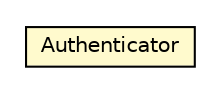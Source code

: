 #!/usr/local/bin/dot
#
# Class diagram 
# Generated by UMLGraph version R5_6-24-gf6e263 (http://www.umlgraph.org/)
#

digraph G {
	edge [fontname="Helvetica",fontsize=10,labelfontname="Helvetica",labelfontsize=10];
	node [fontname="Helvetica",fontsize=10,shape=plaintext];
	nodesep=0.25;
	ranksep=0.5;
	rankdir=LR;
	// com.gwtplatform.carstore.server.authentication.Authenticator
	c96680 [label=<<table title="com.gwtplatform.carstore.server.authentication.Authenticator" border="0" cellborder="1" cellspacing="0" cellpadding="2" port="p" bgcolor="lemonChiffon" href="./Authenticator.html">
		<tr><td><table border="0" cellspacing="0" cellpadding="1">
<tr><td align="center" balign="center"> Authenticator </td></tr>
		</table></td></tr>
		</table>>, URL="./Authenticator.html", fontname="Helvetica", fontcolor="black", fontsize=10.0];
}

